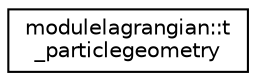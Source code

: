 digraph "Graphical Class Hierarchy"
{
 // LATEX_PDF_SIZE
  edge [fontname="Helvetica",fontsize="10",labelfontname="Helvetica",labelfontsize="10"];
  node [fontname="Helvetica",fontsize="10",shape=record];
  rankdir="LR";
  Node0 [label="modulelagrangian::t\l_particlegeometry",height=0.2,width=0.4,color="black", fillcolor="white", style="filled",URL="$structmodulelagrangian_1_1t__particlegeometry.html",tooltip=" "];
}

